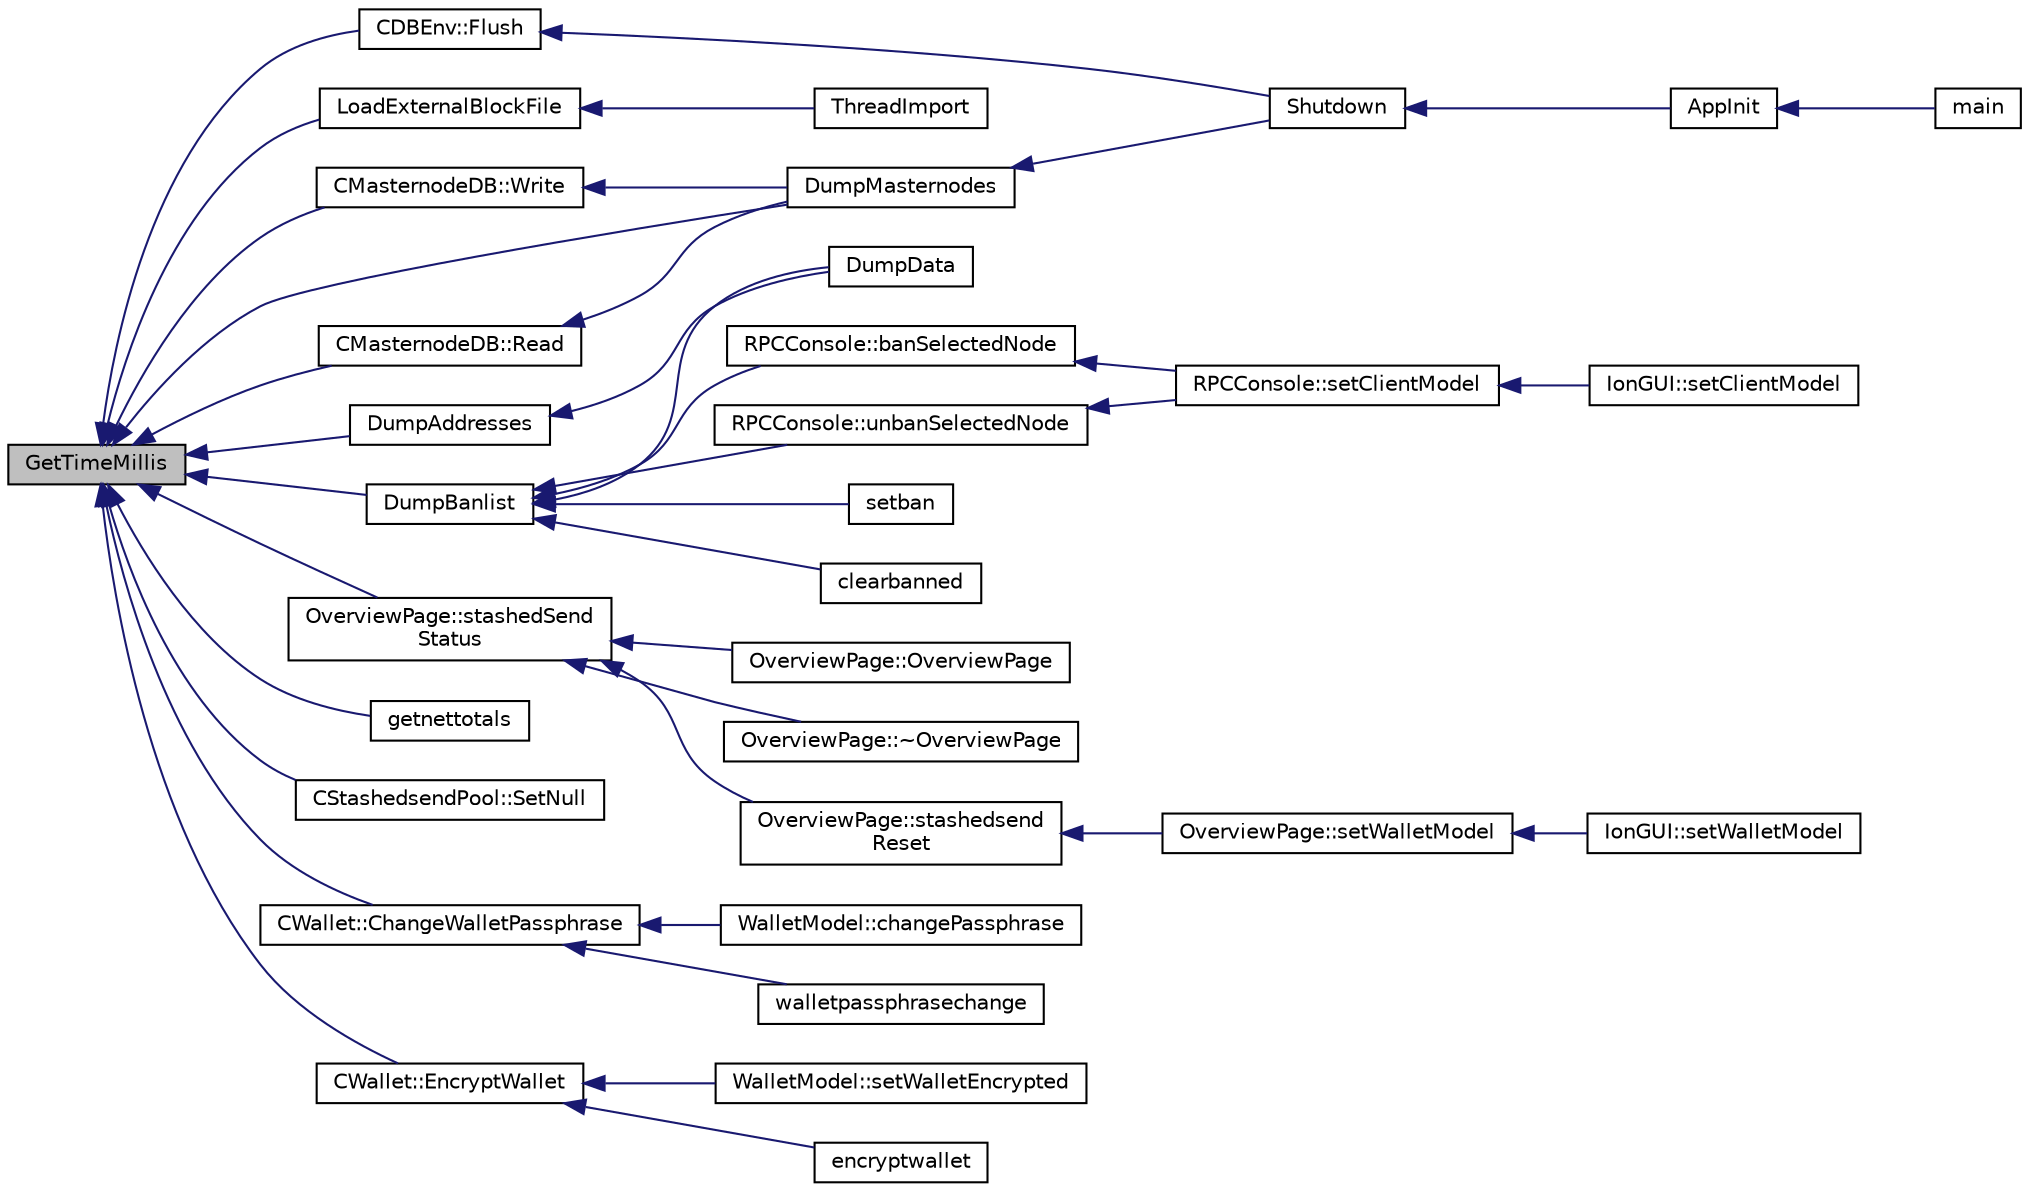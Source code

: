 digraph "GetTimeMillis"
{
  edge [fontname="Helvetica",fontsize="10",labelfontname="Helvetica",labelfontsize="10"];
  node [fontname="Helvetica",fontsize="10",shape=record];
  rankdir="LR";
  Node751 [label="GetTimeMillis",height=0.2,width=0.4,color="black", fillcolor="grey75", style="filled", fontcolor="black"];
  Node751 -> Node752 [dir="back",color="midnightblue",fontsize="10",style="solid",fontname="Helvetica"];
  Node752 [label="CDBEnv::Flush",height=0.2,width=0.4,color="black", fillcolor="white", style="filled",URL="$d5/dd2/class_c_d_b_env.html#a09c5850b88919553a8db416ce288ff1a"];
  Node752 -> Node753 [dir="back",color="midnightblue",fontsize="10",style="solid",fontname="Helvetica"];
  Node753 [label="Shutdown",height=0.2,width=0.4,color="black", fillcolor="white", style="filled",URL="$d8/dc0/init_8h.html#ac5f038c2b480cf9ef5e19e3eba8dbaf9"];
  Node753 -> Node754 [dir="back",color="midnightblue",fontsize="10",style="solid",fontname="Helvetica"];
  Node754 [label="AppInit",height=0.2,width=0.4,color="black", fillcolor="white", style="filled",URL="$d4/d35/iond_8cpp.html#ac59316b767e6984e1285f0531275286b"];
  Node754 -> Node755 [dir="back",color="midnightblue",fontsize="10",style="solid",fontname="Helvetica"];
  Node755 [label="main",height=0.2,width=0.4,color="black", fillcolor="white", style="filled",URL="$d4/d35/iond_8cpp.html#a0ddf1224851353fc92bfbff6f499fa97"];
  Node751 -> Node756 [dir="back",color="midnightblue",fontsize="10",style="solid",fontname="Helvetica"];
  Node756 [label="LoadExternalBlockFile",height=0.2,width=0.4,color="black", fillcolor="white", style="filled",URL="$df/d0a/main_8cpp.html#afbdbbb5a1b376748e5460cbcf644a9af"];
  Node756 -> Node757 [dir="back",color="midnightblue",fontsize="10",style="solid",fontname="Helvetica"];
  Node757 [label="ThreadImport",height=0.2,width=0.4,color="black", fillcolor="white", style="filled",URL="$d4/dbf/main_8h.html#a0189c34248cd89bbbe20d4d6045bd7c9"];
  Node751 -> Node758 [dir="back",color="midnightblue",fontsize="10",style="solid",fontname="Helvetica"];
  Node758 [label="CMasternodeDB::Write",height=0.2,width=0.4,color="black", fillcolor="white", style="filled",URL="$d2/d64/class_c_masternode_d_b.html#a6833edd9800df785eb6f9c3a1e7d63c4"];
  Node758 -> Node759 [dir="back",color="midnightblue",fontsize="10",style="solid",fontname="Helvetica"];
  Node759 [label="DumpMasternodes",height=0.2,width=0.4,color="black", fillcolor="white", style="filled",URL="$db/d32/masternodeman_8h.html#af82c3cd6928301020e80458410608fa1"];
  Node759 -> Node753 [dir="back",color="midnightblue",fontsize="10",style="solid",fontname="Helvetica"];
  Node751 -> Node760 [dir="back",color="midnightblue",fontsize="10",style="solid",fontname="Helvetica"];
  Node760 [label="CMasternodeDB::Read",height=0.2,width=0.4,color="black", fillcolor="white", style="filled",URL="$d2/d64/class_c_masternode_d_b.html#ad54bf2d5914fc53b10f1e5afbcea70f2"];
  Node760 -> Node759 [dir="back",color="midnightblue",fontsize="10",style="solid",fontname="Helvetica"];
  Node751 -> Node759 [dir="back",color="midnightblue",fontsize="10",style="solid",fontname="Helvetica"];
  Node751 -> Node761 [dir="back",color="midnightblue",fontsize="10",style="solid",fontname="Helvetica"];
  Node761 [label="DumpAddresses",height=0.2,width=0.4,color="black", fillcolor="white", style="filled",URL="$dd/d84/net_8cpp.html#ab8b5323f5ef61499582a5a6e53b49b6e"];
  Node761 -> Node762 [dir="back",color="midnightblue",fontsize="10",style="solid",fontname="Helvetica"];
  Node762 [label="DumpData",height=0.2,width=0.4,color="black", fillcolor="white", style="filled",URL="$dd/d84/net_8cpp.html#a88d718bd281a8150c9bb2d8c1e8e0a09"];
  Node751 -> Node763 [dir="back",color="midnightblue",fontsize="10",style="solid",fontname="Helvetica"];
  Node763 [label="DumpBanlist",height=0.2,width=0.4,color="black", fillcolor="white", style="filled",URL="$d7/d97/net_8h.html#af593c31ddb8a6d2f3c6faf63c28b5aa9"];
  Node763 -> Node762 [dir="back",color="midnightblue",fontsize="10",style="solid",fontname="Helvetica"];
  Node763 -> Node764 [dir="back",color="midnightblue",fontsize="10",style="solid",fontname="Helvetica"];
  Node764 [label="RPCConsole::banSelectedNode",height=0.2,width=0.4,color="black", fillcolor="white", style="filled",URL="$d7/de8/class_r_p_c_console.html#aacaf485583b6342c5e1877e7582f95c5",tooltip="Ban a selected node on the Peers tab. "];
  Node764 -> Node765 [dir="back",color="midnightblue",fontsize="10",style="solid",fontname="Helvetica"];
  Node765 [label="RPCConsole::setClientModel",height=0.2,width=0.4,color="black", fillcolor="white", style="filled",URL="$d7/de8/class_r_p_c_console.html#a355349a33664a07628e9ca22a60f5fa7"];
  Node765 -> Node766 [dir="back",color="midnightblue",fontsize="10",style="solid",fontname="Helvetica"];
  Node766 [label="IonGUI::setClientModel",height=0.2,width=0.4,color="black", fillcolor="white", style="filled",URL="$dc/d0b/class_ion_g_u_i.html#aee0c583c834ce4f4c598c29db83b0680",tooltip="Set the client model. "];
  Node763 -> Node767 [dir="back",color="midnightblue",fontsize="10",style="solid",fontname="Helvetica"];
  Node767 [label="RPCConsole::unbanSelectedNode",height=0.2,width=0.4,color="black", fillcolor="white", style="filled",URL="$d7/de8/class_r_p_c_console.html#a9a974887c33bf1d4b25eb6aeea002941",tooltip="Unban a selected node on the Bans tab. "];
  Node767 -> Node765 [dir="back",color="midnightblue",fontsize="10",style="solid",fontname="Helvetica"];
  Node763 -> Node768 [dir="back",color="midnightblue",fontsize="10",style="solid",fontname="Helvetica"];
  Node768 [label="setban",height=0.2,width=0.4,color="black", fillcolor="white", style="filled",URL="$df/dab/rpcnet_8cpp.html#a4691c5765507f04c86e42e8df1e5c047"];
  Node763 -> Node769 [dir="back",color="midnightblue",fontsize="10",style="solid",fontname="Helvetica"];
  Node769 [label="clearbanned",height=0.2,width=0.4,color="black", fillcolor="white", style="filled",URL="$df/dab/rpcnet_8cpp.html#a6bc0a8efe17b841bb486d49037dda28c"];
  Node751 -> Node770 [dir="back",color="midnightblue",fontsize="10",style="solid",fontname="Helvetica"];
  Node770 [label="OverviewPage::stashedSend\lStatus",height=0.2,width=0.4,color="black", fillcolor="white", style="filled",URL="$d1/d91/class_overview_page.html#ac6d1b3475132a87b31c1510014e4d0e7"];
  Node770 -> Node771 [dir="back",color="midnightblue",fontsize="10",style="solid",fontname="Helvetica"];
  Node771 [label="OverviewPage::OverviewPage",height=0.2,width=0.4,color="black", fillcolor="white", style="filled",URL="$d1/d91/class_overview_page.html#a18c1a29cab6b745b25e701b20f234932"];
  Node770 -> Node772 [dir="back",color="midnightblue",fontsize="10",style="solid",fontname="Helvetica"];
  Node772 [label="OverviewPage::~OverviewPage",height=0.2,width=0.4,color="black", fillcolor="white", style="filled",URL="$d1/d91/class_overview_page.html#a7fd68a7bebc327e3bbef2226b41298aa"];
  Node770 -> Node773 [dir="back",color="midnightblue",fontsize="10",style="solid",fontname="Helvetica"];
  Node773 [label="OverviewPage::stashedsend\lReset",height=0.2,width=0.4,color="black", fillcolor="white", style="filled",URL="$d1/d91/class_overview_page.html#a6b87c065c31ccd136f541edd3bb73134"];
  Node773 -> Node774 [dir="back",color="midnightblue",fontsize="10",style="solid",fontname="Helvetica"];
  Node774 [label="OverviewPage::setWalletModel",height=0.2,width=0.4,color="black", fillcolor="white", style="filled",URL="$d1/d91/class_overview_page.html#a2ed52a3a87e9c74fee38fa873c9bc71f"];
  Node774 -> Node775 [dir="back",color="midnightblue",fontsize="10",style="solid",fontname="Helvetica"];
  Node775 [label="IonGUI::setWalletModel",height=0.2,width=0.4,color="black", fillcolor="white", style="filled",URL="$dc/d0b/class_ion_g_u_i.html#a37f87db65498b036d387c705a749c45d",tooltip="Set the wallet model. "];
  Node751 -> Node776 [dir="back",color="midnightblue",fontsize="10",style="solid",fontname="Helvetica"];
  Node776 [label="getnettotals",height=0.2,width=0.4,color="black", fillcolor="white", style="filled",URL="$df/dab/rpcnet_8cpp.html#a77252ab3b44e1f219613da333c79f55f"];
  Node751 -> Node777 [dir="back",color="midnightblue",fontsize="10",style="solid",fontname="Helvetica"];
  Node777 [label="CStashedsendPool::SetNull",height=0.2,width=0.4,color="black", fillcolor="white", style="filled",URL="$dd/d8a/class_c_stashedsend_pool.html#ae2add8adb8497f00bb4c29be8a3b77b9"];
  Node751 -> Node778 [dir="back",color="midnightblue",fontsize="10",style="solid",fontname="Helvetica"];
  Node778 [label="CWallet::ChangeWalletPassphrase",height=0.2,width=0.4,color="black", fillcolor="white", style="filled",URL="$d2/de5/class_c_wallet.html#a4abcec3066e7c462f4564c159fc15031"];
  Node778 -> Node779 [dir="back",color="midnightblue",fontsize="10",style="solid",fontname="Helvetica"];
  Node779 [label="WalletModel::changePassphrase",height=0.2,width=0.4,color="black", fillcolor="white", style="filled",URL="$d4/d27/class_wallet_model.html#a67ebff3f267b5c9973c0465184c085a4"];
  Node778 -> Node780 [dir="back",color="midnightblue",fontsize="10",style="solid",fontname="Helvetica"];
  Node780 [label="walletpassphrasechange",height=0.2,width=0.4,color="black", fillcolor="white", style="filled",URL="$df/d1d/rpcwallet_8cpp.html#a84ad884957e24688433be32a9ca70933"];
  Node751 -> Node781 [dir="back",color="midnightblue",fontsize="10",style="solid",fontname="Helvetica"];
  Node781 [label="CWallet::EncryptWallet",height=0.2,width=0.4,color="black", fillcolor="white", style="filled",URL="$d2/de5/class_c_wallet.html#ab34fe5bf771619dcbe22a65f013e5469"];
  Node781 -> Node782 [dir="back",color="midnightblue",fontsize="10",style="solid",fontname="Helvetica"];
  Node782 [label="WalletModel::setWalletEncrypted",height=0.2,width=0.4,color="black", fillcolor="white", style="filled",URL="$d4/d27/class_wallet_model.html#a444340830badcd48e3a4dd6b03d9c4d7"];
  Node781 -> Node783 [dir="back",color="midnightblue",fontsize="10",style="solid",fontname="Helvetica"];
  Node783 [label="encryptwallet",height=0.2,width=0.4,color="black", fillcolor="white", style="filled",URL="$df/d1d/rpcwallet_8cpp.html#a5fb49bac2748015a256c63e9f8ccc539"];
}
